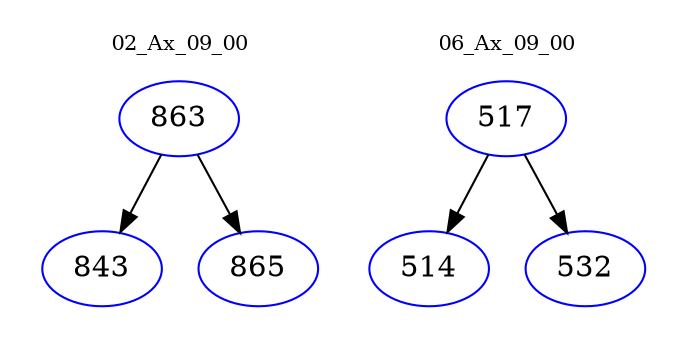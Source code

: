 digraph{
subgraph cluster_0 {
color = white
label = "02_Ax_09_00";
fontsize=10;
T0_863 [label="863", color="blue"]
T0_863 -> T0_843 [color="black"]
T0_843 [label="843", color="blue"]
T0_863 -> T0_865 [color="black"]
T0_865 [label="865", color="blue"]
}
subgraph cluster_1 {
color = white
label = "06_Ax_09_00";
fontsize=10;
T1_517 [label="517", color="blue"]
T1_517 -> T1_514 [color="black"]
T1_514 [label="514", color="blue"]
T1_517 -> T1_532 [color="black"]
T1_532 [label="532", color="blue"]
}
}
